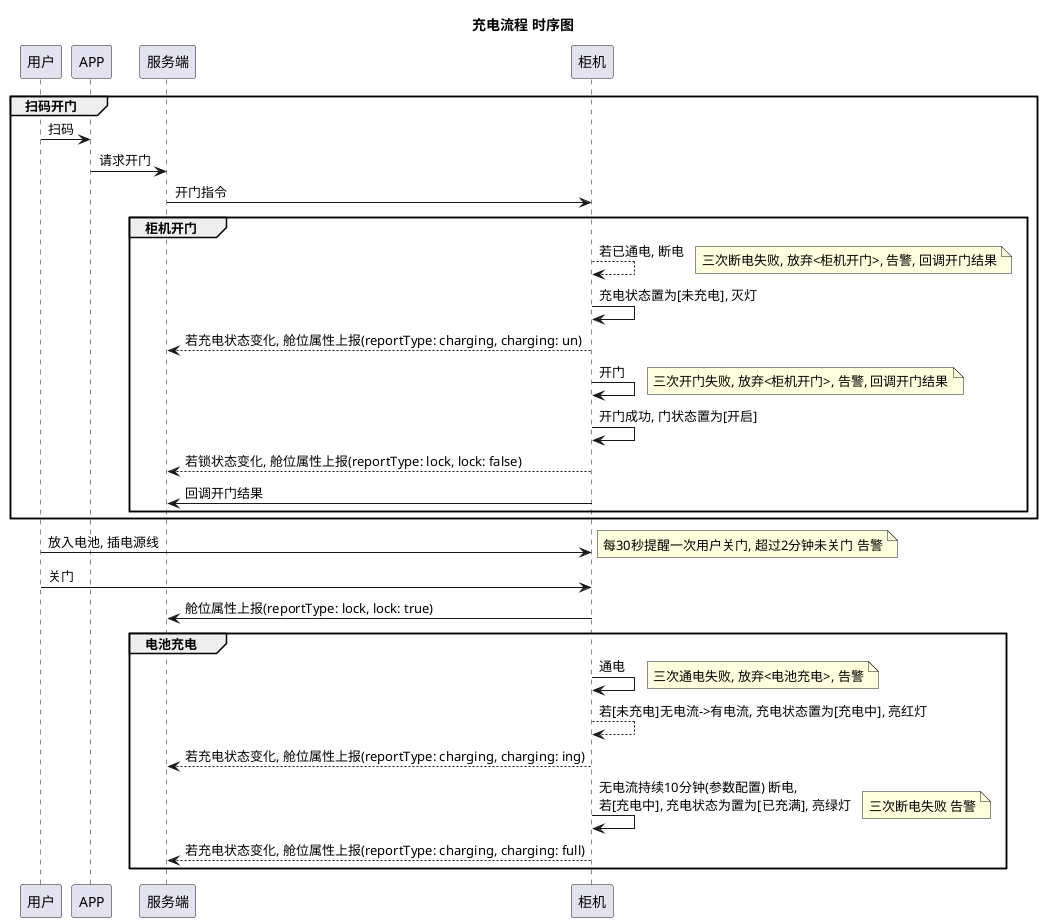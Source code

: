 @startuml
title 充电流程 时序图
group 扫码开门
    用户 -> APP: 扫码
    APP -> 服务端: 请求开门
    服务端 -> 柜机: 开门指令
    group 柜机开门
        柜机 --> 柜机: 若已通电, 断电
        note right: 三次断电失败, 放弃<柜机开门>, 告警, 回调开门结果
        柜机 -> 柜机: 充电状态置为[未充电], 灭灯
        柜机 --> 服务端: 若充电状态变化, 舱位属性上报(reportType: charging, charging: un)
        柜机 -> 柜机: 开门
        note right: 三次开门失败, 放弃<柜机开门>, 告警, 回调开门结果
        柜机 -> 柜机: 开门成功, 门状态置为[开启]
        柜机 --> 服务端: 若锁状态变化, 舱位属性上报(reportType: lock, lock: false)
        柜机 -> 服务端: 回调开门结果
    end
end

用户 -> 柜机: 放入电池, 插电源线
note right: 每30秒提醒一次用户关门, 超过2分钟未关门 告警
用户 -> 柜机: 关门
柜机 -> 服务端: 舱位属性上报(reportType: lock, lock: true)

group 电池充电
    柜机 -> 柜机: 通电
    note right: 三次通电失败, 放弃<电池充电>, 告警
    柜机 --> 柜机: 若[未充电]无电流->有电流, 充电状态置为[充电中], 亮红灯
    柜机 --> 服务端: 若充电状态变化, 舱位属性上报(reportType: charging, charging: ing)
    柜机 -> 柜机: 无电流持续10分钟(参数配置) 断电,\n若[充电中], 充电状态为置为[已充满], 亮绿灯
    note right: 三次断电失败 告警
    柜机 --> 服务端: 若充电状态变化, 舱位属性上报(reportType: charging, charging: full)
end
@enduml